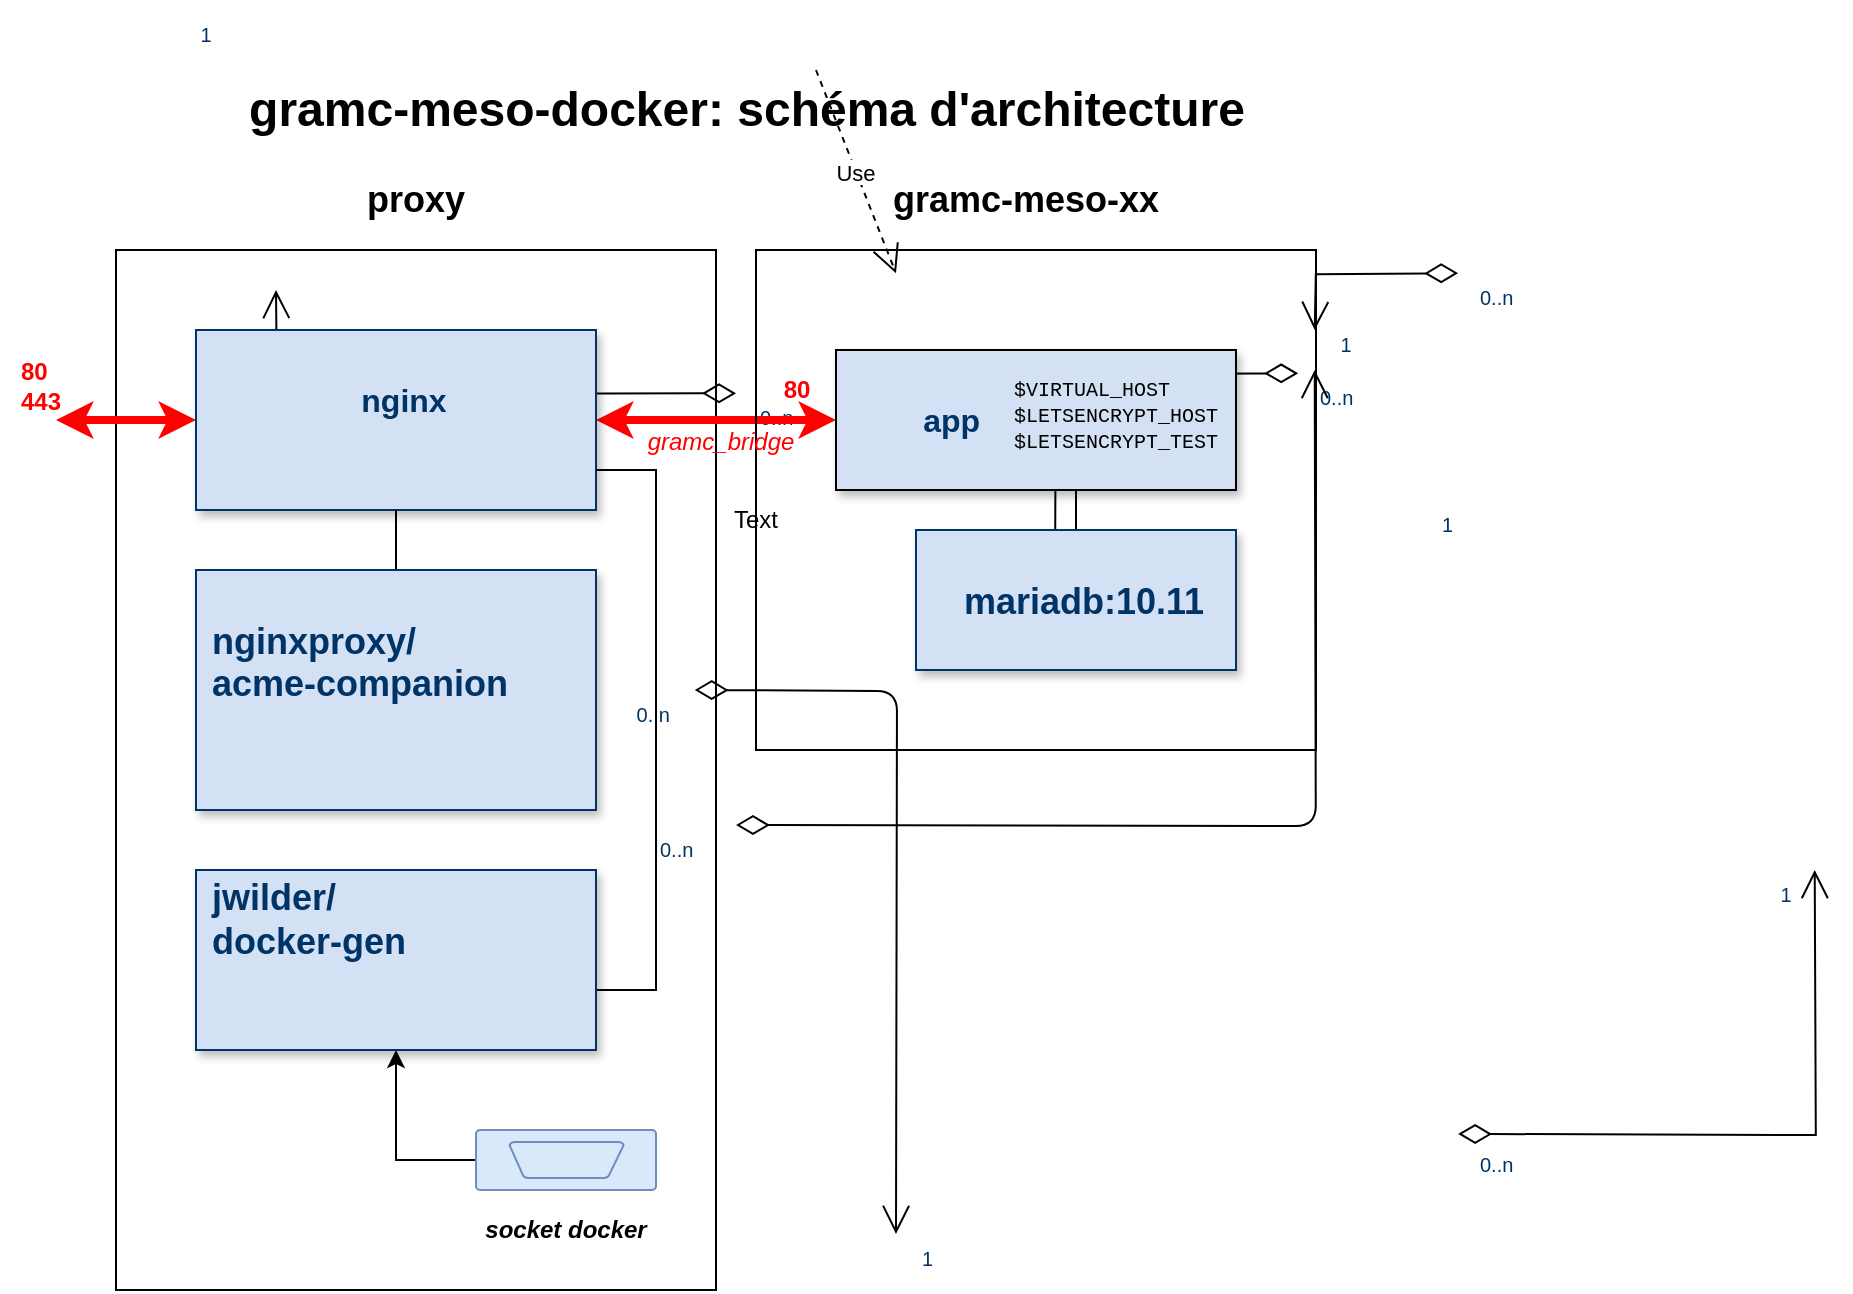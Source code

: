 <mxfile version="21.2.8" type="device">
  <diagram name="Page-1" id="efa7a0a1-bf9b-a30e-e6df-94a7791c09e9">
    <mxGraphModel dx="1013" dy="746" grid="1" gridSize="10" guides="1" tooltips="1" connect="1" arrows="1" fold="1" page="1" pageScale="1" pageWidth="826" pageHeight="1169" background="none" math="0" shadow="0">
      <root>
        <mxCell id="0" />
        <mxCell id="1" parent="0" />
        <mxCell id="EeO_stbYec-v89P5QOZA-152" value="" style="rounded=0;whiteSpace=wrap;html=1;fillColor=none;" vertex="1" parent="1">
          <mxGeometry x="80" y="140" width="300" height="520" as="geometry" />
        </mxCell>
        <mxCell id="36" value="" style="endArrow=open;endSize=12;startArrow=diamondThin;startSize=14;startFill=0;edgeStyle=orthogonalEdgeStyle;" parent="1" target="20" edge="1">
          <mxGeometry y="160" as="geometry">
            <mxPoint x="390" y="211.64" as="sourcePoint" />
            <mxPoint x="160" y="160" as="targetPoint" />
          </mxGeometry>
        </mxCell>
        <mxCell id="37" value="0..n" style="resizable=0;align=left;verticalAlign=top;labelBackgroundColor=#ffffff;fontSize=10;strokeColor=#003366;shadow=1;fillColor=#D4E1F5;fontColor=#003366" parent="36" connectable="0" vertex="1">
          <mxGeometry x="-1" relative="1" as="geometry">
            <mxPoint x="10" as="offset" />
          </mxGeometry>
        </mxCell>
        <mxCell id="38" value="1" style="resizable=0;align=right;verticalAlign=top;labelBackgroundColor=#ffffff;fontSize=10;strokeColor=#003366;shadow=1;fillColor=#D4E1F5;fontColor=#003366" parent="36" connectable="0" vertex="1">
          <mxGeometry x="1" relative="1" as="geometry">
            <mxPoint x="590" y="105" as="offset" />
          </mxGeometry>
        </mxCell>
        <mxCell id="45" value="" style="endArrow=open;endSize=12;startArrow=diamondThin;startSize=14;startFill=0;edgeStyle=orthogonalEdgeStyle;rounded=0" parent="1" target="22" edge="1">
          <mxGeometry x="519.36" y="180" as="geometry">
            <mxPoint x="751.08" y="151.6" as="sourcePoint" />
            <mxPoint x="679.36" y="180" as="targetPoint" />
          </mxGeometry>
        </mxCell>
        <mxCell id="46" value="0..n" style="resizable=0;align=left;verticalAlign=top;labelBackgroundColor=#ffffff;fontSize=10;strokeColor=#003366;shadow=1;fillColor=#D4E1F5;fontColor=#003366" parent="45" connectable="0" vertex="1">
          <mxGeometry x="-1" relative="1" as="geometry">
            <mxPoint x="8.92" as="offset" />
          </mxGeometry>
        </mxCell>
        <mxCell id="47" value="1" style="resizable=0;align=right;verticalAlign=top;labelBackgroundColor=#ffffff;fontSize=10;strokeColor=#003366;shadow=1;fillColor=#D4E1F5;fontColor=#003366" parent="45" connectable="0" vertex="1">
          <mxGeometry x="1" relative="1" as="geometry">
            <mxPoint x="-550" y="-160.0" as="offset" />
          </mxGeometry>
        </mxCell>
        <mxCell id="48" value="" style="endArrow=open;endSize=12;startArrow=diamondThin;startSize=14;startFill=0;edgeStyle=orthogonalEdgeStyle;exitX=1;exitY=0.25;rounded=0" parent="1" target="22" edge="1">
          <mxGeometry x="769.36" y="450" as="geometry">
            <mxPoint x="751.08" y="581.96" as="sourcePoint" />
            <mxPoint x="929.36" y="450" as="targetPoint" />
          </mxGeometry>
        </mxCell>
        <mxCell id="49" value="0..n" style="resizable=0;align=left;verticalAlign=top;labelBackgroundColor=#ffffff;fontSize=10;strokeColor=#003366;shadow=1;fillColor=#D4E1F5;fontColor=#003366" parent="48" connectable="0" vertex="1">
          <mxGeometry x="-1" relative="1" as="geometry">
            <mxPoint x="8.92" y="3.04" as="offset" />
          </mxGeometry>
        </mxCell>
        <mxCell id="50" value="1" style="resizable=0;align=right;verticalAlign=top;labelBackgroundColor=#ffffff;fontSize=10;strokeColor=#003366;shadow=1;fillColor=#D4E1F5;fontColor=#003366" parent="48" connectable="0" vertex="1">
          <mxGeometry x="1" relative="1" as="geometry">
            <mxPoint x="-10" as="offset" />
          </mxGeometry>
        </mxCell>
        <mxCell id="51" value="" style="endArrow=open;endSize=12;startArrow=diamondThin;startSize=14;startFill=0;edgeStyle=orthogonalEdgeStyle" parent="1" target="29" edge="1">
          <mxGeometry x="389.36" y="350" as="geometry">
            <mxPoint x="671.08" y="201.64" as="sourcePoint" />
            <mxPoint x="549.36" y="350" as="targetPoint" />
          </mxGeometry>
        </mxCell>
        <mxCell id="52" value="0..n" style="resizable=0;align=left;verticalAlign=top;labelBackgroundColor=#ffffff;fontSize=10;strokeColor=#003366;shadow=1;fillColor=#D4E1F5;fontColor=#003366" parent="51" connectable="0" vertex="1">
          <mxGeometry x="-1" relative="1" as="geometry">
            <mxPoint x="8.92" as="offset" />
          </mxGeometry>
        </mxCell>
        <mxCell id="53" value="1" style="resizable=0;align=right;verticalAlign=top;labelBackgroundColor=#ffffff;fontSize=10;strokeColor=#003366;shadow=1;fillColor=#D4E1F5;fontColor=#003366" parent="51" connectable="0" vertex="1">
          <mxGeometry x="1" relative="1" as="geometry">
            <mxPoint x="18.92" y="-21.96" as="offset" />
          </mxGeometry>
        </mxCell>
        <mxCell id="87" value="" style="endArrow=open;endSize=12;startArrow=diamondThin;startSize=14;startFill=0;edgeStyle=orthogonalEdgeStyle" parent="1" target="24" edge="1">
          <mxGeometry x="519.36" y="200" as="geometry">
            <mxPoint x="390" y="427.5" as="sourcePoint" />
            <mxPoint x="679.36" y="200" as="targetPoint" />
          </mxGeometry>
        </mxCell>
        <mxCell id="88" value="0..n" style="resizable=0;align=left;verticalAlign=top;labelBackgroundColor=#ffffff;fontSize=10;strokeColor=#003366;shadow=1;fillColor=#D4E1F5;fontColor=#003366" parent="87" connectable="0" vertex="1">
          <mxGeometry x="-1" relative="1" as="geometry">
            <mxPoint x="-40" as="offset" />
          </mxGeometry>
        </mxCell>
        <mxCell id="89" value="1" style="resizable=0;align=right;verticalAlign=top;labelBackgroundColor=#ffffff;fontSize=10;strokeColor=#003366;shadow=1;fillColor=#D4E1F5;fontColor=#003366" parent="87" connectable="0" vertex="1">
          <mxGeometry x="1" relative="1" as="geometry">
            <mxPoint x="20.0" y="-25.0" as="offset" />
          </mxGeometry>
        </mxCell>
        <mxCell id="99" value="" style="endArrow=open;endSize=12;startArrow=diamondThin;startSize=14;startFill=0;edgeStyle=orthogonalEdgeStyle" parent="1" source="29" edge="1">
          <mxGeometry x="369.36" y="360" as="geometry">
            <mxPoint x="369.36" y="360" as="sourcePoint" />
            <mxPoint x="470.0" y="631.96" as="targetPoint" />
            <Array as="points" />
          </mxGeometry>
        </mxCell>
        <mxCell id="100" value="0..n" style="resizable=0;align=left;verticalAlign=top;labelBackgroundColor=#ffffff;fontSize=10;strokeColor=#003366;shadow=1;fillColor=#D4E1F5;fontColor=#003366" parent="99" connectable="0" vertex="1">
          <mxGeometry x="-1" relative="1" as="geometry">
            <mxPoint x="-31.08" as="offset" />
          </mxGeometry>
        </mxCell>
        <mxCell id="101" value="1" style="resizable=0;align=right;verticalAlign=top;labelBackgroundColor=#ffffff;fontSize=10;strokeColor=#003366;shadow=1;fillColor=#D4E1F5;fontColor=#003366" parent="99" connectable="0" vertex="1">
          <mxGeometry x="1" relative="1" as="geometry">
            <mxPoint x="20.0" y="1.895e-13" as="offset" />
          </mxGeometry>
        </mxCell>
        <mxCell id="102" value="Use" style="endArrow=open;endSize=12;dashed=1" parent="1" source="23" edge="1">
          <mxGeometry x="430" y="50" as="geometry">
            <mxPoint x="430" y="50" as="sourcePoint" />
            <mxPoint x="470" y="151.64" as="targetPoint" />
          </mxGeometry>
        </mxCell>
        <mxCell id="EeO_stbYec-v89P5QOZA-122" value="&lt;div style=&quot;text-align: left;&quot;&gt;&lt;b style=&quot;background-color: initial;&quot;&gt;80&lt;/b&gt;&lt;/div&gt;&lt;b&gt;&lt;div style=&quot;text-align: left;&quot;&gt;&lt;b style=&quot;background-color: initial;&quot;&gt;443&lt;/b&gt;&lt;/div&gt;&lt;/b&gt;" style="text;html=1;align=center;verticalAlign=middle;resizable=0;points=[];autosize=1;strokeColor=none;fillColor=none;fontColor=#FF0000;" vertex="1" parent="1">
          <mxGeometry x="22" y="188" width="40" height="40" as="geometry" />
        </mxCell>
        <mxCell id="EeO_stbYec-v89P5QOZA-130" value="" style="edgeStyle=orthogonalEdgeStyle;rounded=0;orthogonalLoop=1;jettySize=auto;html=1;strokeWidth=4;entryX=1;entryY=0.5;entryDx=0;entryDy=0;startArrow=classic;startFill=1;strokeColor=#FF0000;" edge="1" parent="1" source="EeO_stbYec-v89P5QOZA-131" target="25">
          <mxGeometry relative="1" as="geometry">
            <mxPoint x="370" y="215" as="targetPoint" />
          </mxGeometry>
        </mxCell>
        <mxCell id="EeO_stbYec-v89P5QOZA-150" style="edgeStyle=orthogonalEdgeStyle;rounded=0;orthogonalLoop=1;jettySize=auto;html=1;entryX=0.5;entryY=1;entryDx=0;entryDy=0;exitX=0;exitY=0.5;exitDx=0;exitDy=0;exitPerimeter=0;" edge="1" parent="1" source="EeO_stbYec-v89P5QOZA-142" target="EeO_stbYec-v89P5QOZA-123">
          <mxGeometry relative="1" as="geometry">
            <mxPoint x="220" y="660.0" as="sourcePoint" />
          </mxGeometry>
        </mxCell>
        <mxCell id="EeO_stbYec-v89P5QOZA-120" value="" style="edgeStyle=orthogonalEdgeStyle;rounded=0;orthogonalLoop=1;jettySize=auto;html=1;strokeWidth=4;strokeColor=#FF0000;startArrow=classic;startFill=1;" edge="1" parent="1" source="25">
          <mxGeometry relative="1" as="geometry">
            <mxPoint x="50" y="225" as="targetPoint" />
          </mxGeometry>
        </mxCell>
        <mxCell id="25" value="&lt;p style=&quot;text-align: center; margin: 4px 0px 0px; text-decoration: underline;&quot;&gt;&lt;font style=&quot;font-size: 18px;&quot;&gt;&lt;br&gt;&lt;/font&gt;&lt;/p&gt;&lt;p style=&quot;text-align: center; margin: 0px 0px 0px 8px;&quot;&gt;&lt;font size=&quot;3&quot;&gt;&lt;strong style=&quot;border-color: var(--border-color);&quot;&gt;nginx&lt;/strong&gt;&lt;br&gt;&lt;/font&gt;&lt;/p&gt;&lt;div style=&quot;text-align: center;&quot;&gt;&lt;strong style=&quot;border-color: var(--border-color);&quot;&gt;&lt;br&gt;&lt;/strong&gt;&lt;/div&gt;" style="verticalAlign=top;align=left;overflow=fill;fontSize=12;fontFamily=Helvetica;html=1;strokeColor=#003366;shadow=1;fillColor=#D4E1F5;fontColor=#003366" parent="1" vertex="1">
          <mxGeometry x="120" y="180" width="200" height="90" as="geometry" />
        </mxCell>
        <mxCell id="EeO_stbYec-v89P5QOZA-135" value="" style="edgeStyle=orthogonalEdgeStyle;rounded=0;orthogonalLoop=1;jettySize=auto;html=1;endArrow=none;endFill=0;" edge="1" parent="1" source="EeO_stbYec-v89P5QOZA-114" target="25">
          <mxGeometry relative="1" as="geometry" />
        </mxCell>
        <mxCell id="EeO_stbYec-v89P5QOZA-114" value="&lt;p style=&quot;margin: 0px; margin-top: 4px; text-align: center; text-decoration: underline;&quot;&gt;&lt;/p&gt;&lt;p style=&quot;margin: 0px; margin-left: 8px;&quot;&gt;&lt;strong style=&quot;border-color: var(--border-color); text-align: center;&quot;&gt;&lt;font style=&quot;font-size: 18px;&quot;&gt;&lt;br&gt;&lt;/font&gt;&lt;/strong&gt;&lt;/p&gt;&lt;p style=&quot;margin: 0px; margin-left: 8px;&quot;&gt;&lt;strong style=&quot;border-color: var(--border-color); text-align: center;&quot;&gt;&lt;font style=&quot;font-size: 18px;&quot;&gt;nginxproxy/&lt;/font&gt;&lt;/strong&gt;&lt;/p&gt;&lt;p style=&quot;margin: 0px; margin-left: 8px;&quot;&gt;&lt;strong style=&quot;background-color: initial; border-color: var(--border-color); text-align: center;&quot;&gt;&lt;font style=&quot;font-size: 18px;&quot;&gt;acme-companion&lt;/font&gt;&lt;/strong&gt;&lt;/p&gt;" style="verticalAlign=top;align=left;overflow=fill;fontSize=12;fontFamily=Helvetica;html=1;strokeColor=#003366;shadow=1;fillColor=#D4E1F5;fontColor=#003366" vertex="1" parent="1">
          <mxGeometry x="120" y="300" width="200" height="120" as="geometry" />
        </mxCell>
        <mxCell id="EeO_stbYec-v89P5QOZA-134" style="edgeStyle=orthogonalEdgeStyle;rounded=0;orthogonalLoop=1;jettySize=auto;html=1;strokeColor=default;startArrow=none;startFill=0;endArrow=none;endFill=0;" edge="1" parent="1" source="EeO_stbYec-v89P5QOZA-123">
          <mxGeometry relative="1" as="geometry">
            <mxPoint x="320" y="250" as="targetPoint" />
            <Array as="points">
              <mxPoint x="350" y="510" />
              <mxPoint x="350" y="250" />
              <mxPoint x="320" y="250" />
            </Array>
          </mxGeometry>
        </mxCell>
        <mxCell id="EeO_stbYec-v89P5QOZA-123" value="&lt;p style=&quot;margin: 0px; margin-top: 4px; text-align: center; text-decoration: underline;&quot;&gt;&lt;/p&gt;&lt;p style=&quot;margin: 0px; margin-left: 8px;&quot;&gt;&lt;strong style=&quot;background-color: initial; border-color: var(--border-color); text-align: center;&quot;&gt;&lt;font style=&quot;font-size: 18px;&quot;&gt;jwilder/&lt;/font&gt;&lt;/strong&gt;&lt;br&gt;&lt;/p&gt;&lt;p style=&quot;margin: 0px; margin-left: 8px;&quot;&gt;&lt;strong style=&quot;border-color: var(--border-color); text-align: center;&quot;&gt;&lt;font style=&quot;font-size: 18px;&quot;&gt;docker-gen&lt;/font&gt;&lt;/strong&gt;&lt;/p&gt;" style="verticalAlign=top;align=left;overflow=fill;fontSize=12;fontFamily=Helvetica;html=1;strokeColor=#003366;shadow=1;fillColor=#D4E1F5;fontColor=#003366" vertex="1" parent="1">
          <mxGeometry x="120" y="450" width="200" height="90" as="geometry" />
        </mxCell>
        <mxCell id="EeO_stbYec-v89P5QOZA-138" value="&lt;b&gt;&lt;i&gt;socket docker&lt;/i&gt;&lt;/b&gt;" style="text;html=1;strokeColor=none;fillColor=none;align=center;verticalAlign=middle;whiteSpace=wrap;rounded=0;" vertex="1" parent="1">
          <mxGeometry x="255" y="615" width="100" height="30" as="geometry" />
        </mxCell>
        <mxCell id="EeO_stbYec-v89P5QOZA-129" value="" style="rounded=0;whiteSpace=wrap;html=1;fillColor=none;" vertex="1" parent="1">
          <mxGeometry x="400" y="140" width="280" height="250" as="geometry" />
        </mxCell>
        <mxCell id="EeO_stbYec-v89P5QOZA-131" value="&lt;p style=&quot;margin: 4px 0px 0px; text-decoration: underline;&quot;&gt;&lt;font style=&quot;font-size: 18px;&quot;&gt;&lt;br&gt;&lt;/font&gt;&lt;/p&gt;&lt;p style=&quot;margin: 0px 0px 0px 8px;&quot;&gt;&lt;font size=&quot;3&quot;&gt;&lt;strong style=&quot;border-color: var(--border-color);&quot;&gt;&amp;nbsp; &amp;nbsp; &amp;nbsp; &amp;nbsp; app&lt;/strong&gt;&lt;br&gt;&lt;/font&gt;&lt;/p&gt;&lt;div style=&quot;&quot;&gt;&lt;strong style=&quot;border-color: var(--border-color);&quot;&gt;&lt;br&gt;&lt;/strong&gt;&lt;/div&gt;" style="verticalAlign=top;align=left;overflow=fill;fontSize=12;fontFamily=Helvetica;html=1;strokeColor=default;shadow=1;fillColor=#D4E1F5;fontColor=#003366" vertex="1" parent="1">
          <mxGeometry x="440" y="190" width="200" height="70" as="geometry" />
        </mxCell>
        <mxCell id="EeO_stbYec-v89P5QOZA-140" value="" style="edgeStyle=orthogonalEdgeStyle;rounded=0;orthogonalLoop=1;jettySize=auto;html=1;endArrow=none;endFill=0;" edge="1" parent="1" source="EeO_stbYec-v89P5QOZA-132">
          <mxGeometry relative="1" as="geometry">
            <mxPoint x="560" y="260" as="targetPoint" />
          </mxGeometry>
        </mxCell>
        <mxCell id="EeO_stbYec-v89P5QOZA-132" value="&lt;p style=&quot;margin: 0px; margin-top: 4px; text-align: center; text-decoration: underline;&quot;&gt;&lt;/p&gt;&lt;p style=&quot;text-align: center; margin: 0px 0px 0px 8px;&quot;&gt;&lt;strong style=&quot;border-color: var(--border-color);&quot;&gt;&lt;font style=&quot;font-size: 18px;&quot;&gt;&lt;br&gt;&lt;/font&gt;&lt;/strong&gt;&lt;/p&gt;&lt;p style=&quot;text-align: center; margin: 0px 0px 0px 8px;&quot;&gt;&lt;strong style=&quot;border-color: var(--border-color);&quot;&gt;&lt;font style=&quot;font-size: 18px;&quot;&gt;mariadb:10.11&lt;/font&gt;&lt;/strong&gt;&lt;/p&gt;&lt;p style=&quot;text-align: center; margin: 0px 0px 0px 8px;&quot;&gt;&lt;br&gt;&lt;/p&gt;" style="verticalAlign=top;align=left;overflow=fill;fontSize=12;fontFamily=Helvetica;html=1;strokeColor=#003366;shadow=1;fillColor=#D4E1F5;fontColor=#003366" vertex="1" parent="1">
          <mxGeometry x="480" y="280" width="160" height="70" as="geometry" />
        </mxCell>
        <mxCell id="EeO_stbYec-v89P5QOZA-142" value="" style="pointerEvents=1;verticalLabelPosition=bottom;shadow=0;dashed=0;align=center;html=1;verticalAlign=top;shape=mxgraph.electrical.miscellaneous.small_d_connector;fillColor=#dae8fc;strokeColor=#6c8ebf;" vertex="1" parent="1">
          <mxGeometry x="260" y="580" width="90" height="30" as="geometry" />
        </mxCell>
        <mxCell id="EeO_stbYec-v89P5QOZA-153" value="&lt;div style=&quot;text-align: left;&quot;&gt;&lt;b style=&quot;background-color: initial;&quot;&gt;80&lt;/b&gt;&lt;/div&gt;" style="text;html=1;align=center;verticalAlign=middle;resizable=0;points=[];autosize=1;strokeColor=none;fillColor=none;fontColor=#FF0000;" vertex="1" parent="1">
          <mxGeometry x="400" y="195" width="40" height="30" as="geometry" />
        </mxCell>
        <mxCell id="EeO_stbYec-v89P5QOZA-154" value="gramc-meso-docker: schéma d&#39;architecture" style="text;strokeColor=none;fillColor=none;html=1;fontSize=24;fontStyle=1;verticalAlign=middle;align=center;" vertex="1" parent="1">
          <mxGeometry x="230" y="50" width="330" height="40" as="geometry" />
        </mxCell>
        <mxCell id="EeO_stbYec-v89P5QOZA-156" value="&lt;b&gt;&lt;font style=&quot;font-size: 18px;&quot;&gt;proxy&lt;/font&gt;&lt;/b&gt;" style="text;html=1;strokeColor=none;fillColor=none;align=center;verticalAlign=middle;whiteSpace=wrap;rounded=0;" vertex="1" parent="1">
          <mxGeometry x="80" y="100" width="300" height="30" as="geometry" />
        </mxCell>
        <mxCell id="EeO_stbYec-v89P5QOZA-157" value="&lt;b&gt;&lt;font style=&quot;font-size: 18px;&quot;&gt;gramc-meso-xx&lt;/font&gt;&lt;/b&gt;" style="text;html=1;strokeColor=none;fillColor=none;align=center;verticalAlign=middle;whiteSpace=wrap;rounded=0;" vertex="1" parent="1">
          <mxGeometry x="400" y="100" width="270" height="30" as="geometry" />
        </mxCell>
        <mxCell id="EeO_stbYec-v89P5QOZA-158" value="&lt;font size=&quot;1&quot; color=&quot;#ff0000&quot; style=&quot;&quot;&gt;&lt;i style=&quot;font-size: 12px;&quot;&gt;gramc_bridge&lt;/i&gt;&lt;/font&gt;" style="text;html=1;strokeColor=none;fillColor=none;align=center;verticalAlign=middle;whiteSpace=wrap;rounded=0;" vertex="1" parent="1">
          <mxGeometry x="310" y="221" width="145" height="30" as="geometry" />
        </mxCell>
        <mxCell id="EeO_stbYec-v89P5QOZA-160" value="Text" style="text;html=1;strokeColor=none;fillColor=none;align=center;verticalAlign=middle;whiteSpace=wrap;rounded=0;" vertex="1" parent="1">
          <mxGeometry x="370" y="260" width="60" height="30" as="geometry" />
        </mxCell>
        <mxCell id="EeO_stbYec-v89P5QOZA-161" value="&lt;div style=&quot;text-align: left; font-size: 10px;&quot;&gt;&lt;span style=&quot;font-family: &amp;quot;Courier New&amp;quot;; background-color: initial;&quot;&gt;$VIRTUAL_HOST&lt;/span&gt;&lt;br&gt;&lt;/div&gt;&lt;div style=&quot;text-align: left; font-size: 10px;&quot;&gt;&lt;span style=&quot;background-color: initial;&quot;&gt;&lt;font style=&quot;font-size: 10px;&quot; face=&quot;Courier New&quot;&gt;$LETSENCRYPT_HOST&lt;/font&gt;&lt;/span&gt;&lt;/div&gt;&lt;div style=&quot;text-align: left; font-size: 10px;&quot;&gt;&lt;span style=&quot;background-color: initial;&quot;&gt;&lt;font style=&quot;font-size: 10px;&quot; face=&quot;Courier New&quot;&gt;$LETSENCRYPT_TEST&lt;/font&gt;&lt;/span&gt;&lt;/div&gt;" style="text;html=1;strokeColor=none;fillColor=none;align=center;verticalAlign=middle;whiteSpace=wrap;rounded=0;gradientColor=default;" vertex="1" parent="1">
          <mxGeometry x="500" y="195" width="160" height="55" as="geometry" />
        </mxCell>
      </root>
    </mxGraphModel>
  </diagram>
</mxfile>
